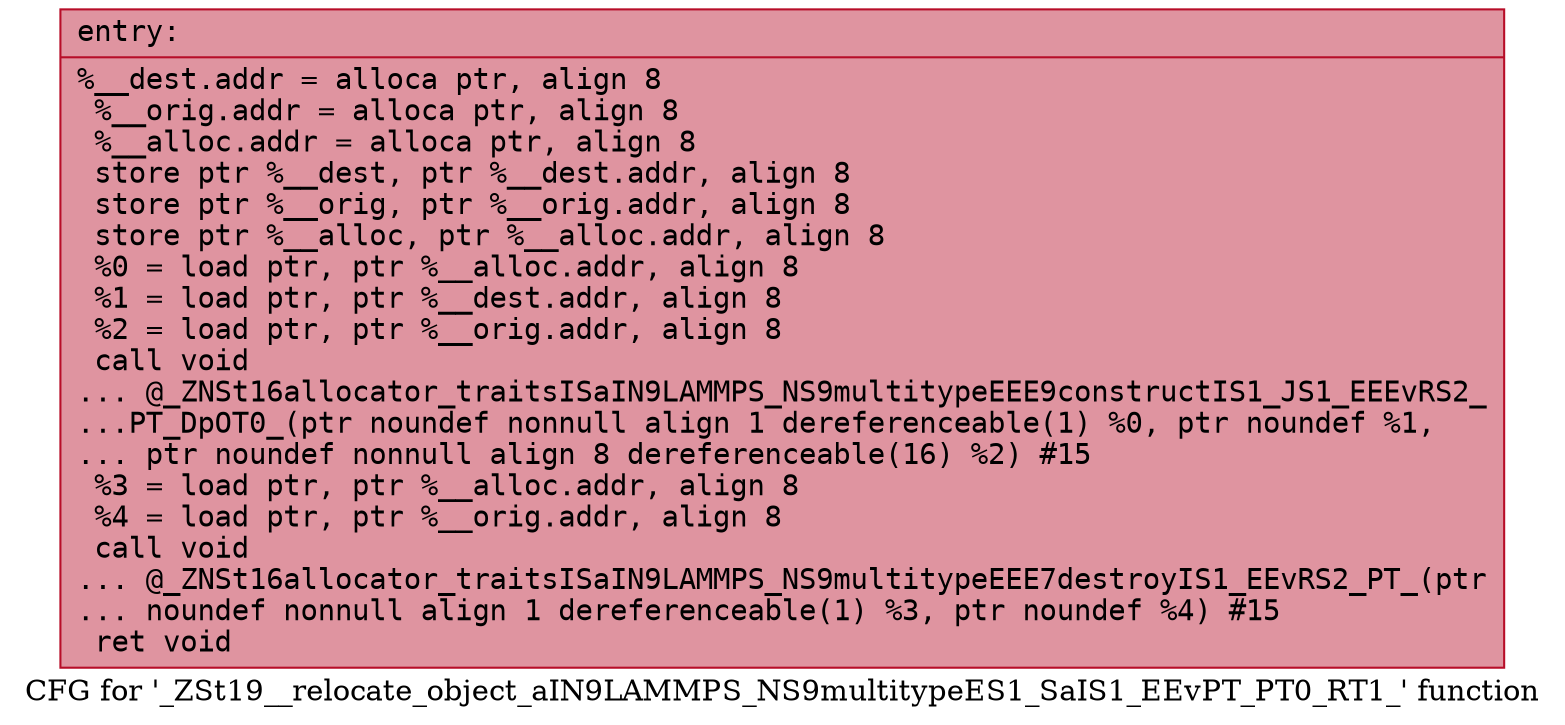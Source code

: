 digraph "CFG for '_ZSt19__relocate_object_aIN9LAMMPS_NS9multitypeES1_SaIS1_EEvPT_PT0_RT1_' function" {
	label="CFG for '_ZSt19__relocate_object_aIN9LAMMPS_NS9multitypeES1_SaIS1_EEvPT_PT0_RT1_' function";

	Node0x55bd405e1980 [shape=record,color="#b70d28ff", style=filled, fillcolor="#b70d2870" fontname="Courier",label="{entry:\l|  %__dest.addr = alloca ptr, align 8\l  %__orig.addr = alloca ptr, align 8\l  %__alloc.addr = alloca ptr, align 8\l  store ptr %__dest, ptr %__dest.addr, align 8\l  store ptr %__orig, ptr %__orig.addr, align 8\l  store ptr %__alloc, ptr %__alloc.addr, align 8\l  %0 = load ptr, ptr %__alloc.addr, align 8\l  %1 = load ptr, ptr %__dest.addr, align 8\l  %2 = load ptr, ptr %__orig.addr, align 8\l  call void\l... @_ZNSt16allocator_traitsISaIN9LAMMPS_NS9multitypeEEE9constructIS1_JS1_EEEvRS2_\l...PT_DpOT0_(ptr noundef nonnull align 1 dereferenceable(1) %0, ptr noundef %1,\l... ptr noundef nonnull align 8 dereferenceable(16) %2) #15\l  %3 = load ptr, ptr %__alloc.addr, align 8\l  %4 = load ptr, ptr %__orig.addr, align 8\l  call void\l... @_ZNSt16allocator_traitsISaIN9LAMMPS_NS9multitypeEEE7destroyIS1_EEvRS2_PT_(ptr\l... noundef nonnull align 1 dereferenceable(1) %3, ptr noundef %4) #15\l  ret void\l}"];
}

